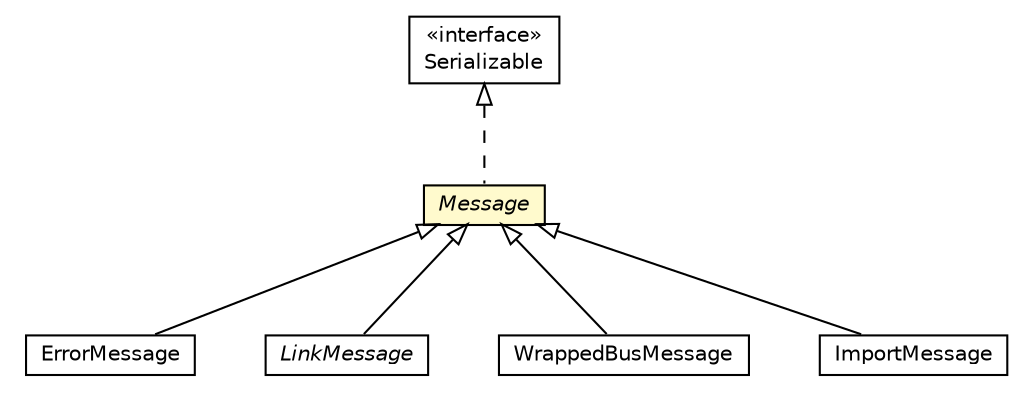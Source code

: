 #!/usr/local/bin/dot
#
# Class diagram 
# Generated by UMLGraph version R5_6-24-gf6e263 (http://www.umlgraph.org/)
#

digraph G {
	edge [fontname="Helvetica",fontsize=10,labelfontname="Helvetica",labelfontsize=10];
	node [fontname="Helvetica",fontsize=10,shape=plaintext];
	nodesep=0.25;
	ranksep=0.5;
	// org.universAAL.ri.gateway.protocol.ErrorMessage
	c13081 [label=<<table title="org.universAAL.ri.gateway.protocol.ErrorMessage" border="0" cellborder="1" cellspacing="0" cellpadding="2" port="p" href="./ErrorMessage.html">
		<tr><td><table border="0" cellspacing="0" cellpadding="1">
<tr><td align="center" balign="center"> ErrorMessage </td></tr>
		</table></td></tr>
		</table>>, URL="./ErrorMessage.html", fontname="Helvetica", fontcolor="black", fontsize=10.0];
	// org.universAAL.ri.gateway.protocol.LinkMessage
	c13082 [label=<<table title="org.universAAL.ri.gateway.protocol.LinkMessage" border="0" cellborder="1" cellspacing="0" cellpadding="2" port="p" href="./LinkMessage.html">
		<tr><td><table border="0" cellspacing="0" cellpadding="1">
<tr><td align="center" balign="center"><font face="Helvetica-Oblique"> LinkMessage </font></td></tr>
		</table></td></tr>
		</table>>, URL="./LinkMessage.html", fontname="Helvetica", fontcolor="black", fontsize=10.0];
	// org.universAAL.ri.gateway.protocol.WrappedBusMessage
	c13084 [label=<<table title="org.universAAL.ri.gateway.protocol.WrappedBusMessage" border="0" cellborder="1" cellspacing="0" cellpadding="2" port="p" href="./WrappedBusMessage.html">
		<tr><td><table border="0" cellspacing="0" cellpadding="1">
<tr><td align="center" balign="center"> WrappedBusMessage </td></tr>
		</table></td></tr>
		</table>>, URL="./WrappedBusMessage.html", fontname="Helvetica", fontcolor="black", fontsize=10.0];
	// org.universAAL.ri.gateway.protocol.Message
	c13087 [label=<<table title="org.universAAL.ri.gateway.protocol.Message" border="0" cellborder="1" cellspacing="0" cellpadding="2" port="p" bgcolor="lemonChiffon" href="./Message.html">
		<tr><td><table border="0" cellspacing="0" cellpadding="1">
<tr><td align="center" balign="center"><font face="Helvetica-Oblique"> Message </font></td></tr>
		</table></td></tr>
		</table>>, URL="./Message.html", fontname="Helvetica", fontcolor="black", fontsize=10.0];
	// org.universAAL.ri.gateway.protocol.ImportMessage
	c13088 [label=<<table title="org.universAAL.ri.gateway.protocol.ImportMessage" border="0" cellborder="1" cellspacing="0" cellpadding="2" port="p" href="./ImportMessage.html">
		<tr><td><table border="0" cellspacing="0" cellpadding="1">
<tr><td align="center" balign="center"> ImportMessage </td></tr>
		</table></td></tr>
		</table>>, URL="./ImportMessage.html", fontname="Helvetica", fontcolor="black", fontsize=10.0];
	//org.universAAL.ri.gateway.protocol.ErrorMessage extends org.universAAL.ri.gateway.protocol.Message
	c13087:p -> c13081:p [dir=back,arrowtail=empty];
	//org.universAAL.ri.gateway.protocol.LinkMessage extends org.universAAL.ri.gateway.protocol.Message
	c13087:p -> c13082:p [dir=back,arrowtail=empty];
	//org.universAAL.ri.gateway.protocol.WrappedBusMessage extends org.universAAL.ri.gateway.protocol.Message
	c13087:p -> c13084:p [dir=back,arrowtail=empty];
	//org.universAAL.ri.gateway.protocol.Message implements java.io.Serializable
	c13144:p -> c13087:p [dir=back,arrowtail=empty,style=dashed];
	//org.universAAL.ri.gateway.protocol.ImportMessage extends org.universAAL.ri.gateway.protocol.Message
	c13087:p -> c13088:p [dir=back,arrowtail=empty];
	// java.io.Serializable
	c13144 [label=<<table title="java.io.Serializable" border="0" cellborder="1" cellspacing="0" cellpadding="2" port="p" href="http://java.sun.com/j2se/1.4.2/docs/api/java/io/Serializable.html">
		<tr><td><table border="0" cellspacing="0" cellpadding="1">
<tr><td align="center" balign="center"> &#171;interface&#187; </td></tr>
<tr><td align="center" balign="center"> Serializable </td></tr>
		</table></td></tr>
		</table>>, URL="http://java.sun.com/j2se/1.4.2/docs/api/java/io/Serializable.html", fontname="Helvetica", fontcolor="black", fontsize=10.0];
}

